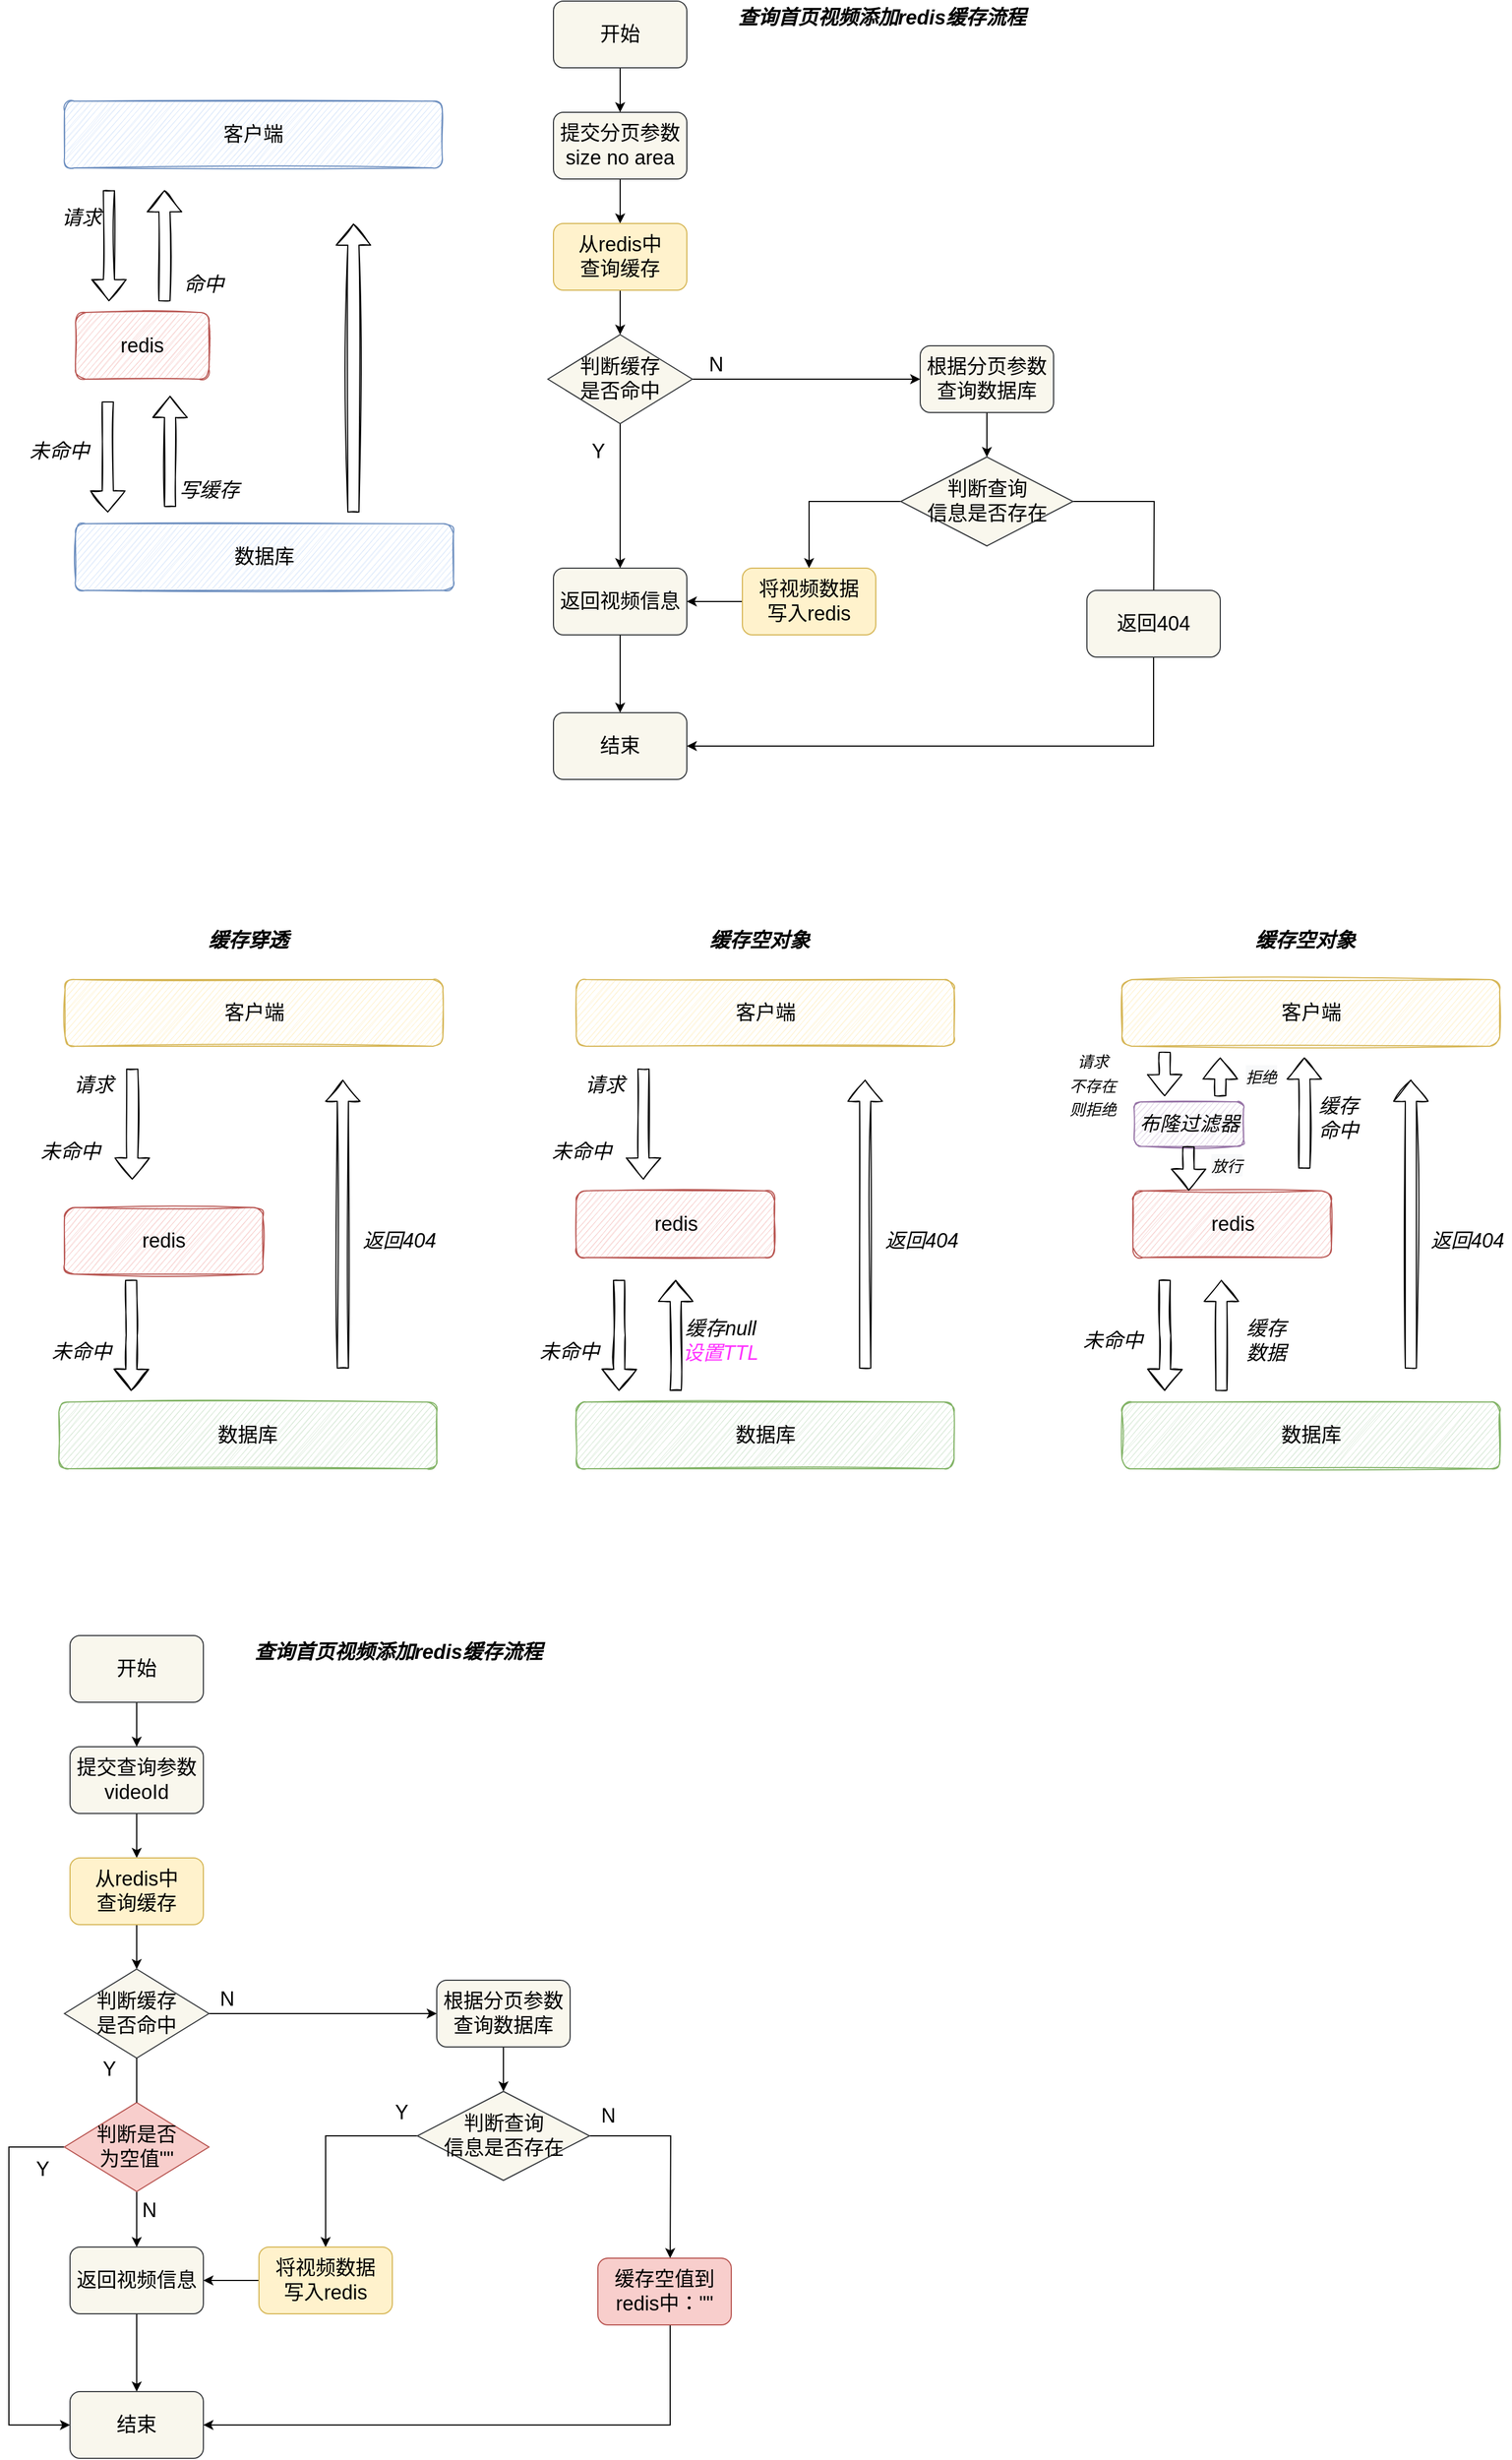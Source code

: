 <mxfile version="20.0.1" type="github">
  <diagram id="TUnOw4-OjzSRCAbL5mTf" name="Page-1">
    <mxGraphModel dx="1422" dy="839" grid="1" gridSize="10" guides="1" tooltips="1" connect="1" arrows="1" fold="1" page="1" pageScale="1" pageWidth="2339" pageHeight="3300" math="0" shadow="0">
      <root>
        <mxCell id="0" />
        <mxCell id="1" parent="0" />
        <mxCell id="n0v-IEttftfymTyLD5pH-8" value="" style="edgeStyle=orthogonalEdgeStyle;rounded=0;orthogonalLoop=1;jettySize=auto;html=1;fontSize=18;" parent="1" source="n0v-IEttftfymTyLD5pH-2" target="n0v-IEttftfymTyLD5pH-5" edge="1">
          <mxGeometry relative="1" as="geometry" />
        </mxCell>
        <mxCell id="n0v-IEttftfymTyLD5pH-2" value="提交分页参数&lt;br&gt;size no area" style="rounded=1;whiteSpace=wrap;html=1;fontSize=18;fillColor=#f9f7ed;strokeColor=#36393d;" parent="1" vertex="1">
          <mxGeometry x="540" y="260" width="120" height="60" as="geometry" />
        </mxCell>
        <mxCell id="n0v-IEttftfymTyLD5pH-4" value="" style="edgeStyle=orthogonalEdgeStyle;rounded=0;orthogonalLoop=1;jettySize=auto;html=1;fontSize=18;" parent="1" source="n0v-IEttftfymTyLD5pH-3" target="n0v-IEttftfymTyLD5pH-2" edge="1">
          <mxGeometry relative="1" as="geometry" />
        </mxCell>
        <mxCell id="n0v-IEttftfymTyLD5pH-3" value="开始" style="rounded=1;whiteSpace=wrap;html=1;fontSize=18;fillColor=#f9f7ed;strokeColor=#36393d;" parent="1" vertex="1">
          <mxGeometry x="540" y="160" width="120" height="60" as="geometry" />
        </mxCell>
        <mxCell id="n0v-IEttftfymTyLD5pH-9" value="" style="edgeStyle=orthogonalEdgeStyle;rounded=0;orthogonalLoop=1;jettySize=auto;html=1;fontSize=18;" parent="1" source="n0v-IEttftfymTyLD5pH-5" target="n0v-IEttftfymTyLD5pH-6" edge="1">
          <mxGeometry relative="1" as="geometry" />
        </mxCell>
        <mxCell id="n0v-IEttftfymTyLD5pH-5" value="从redis中&lt;br&gt;查询缓存" style="rounded=1;whiteSpace=wrap;html=1;fontSize=18;fillColor=#fff2cc;strokeColor=#d6b656;" parent="1" vertex="1">
          <mxGeometry x="540" y="360" width="120" height="60" as="geometry" />
        </mxCell>
        <mxCell id="n0v-IEttftfymTyLD5pH-11" value="" style="edgeStyle=orthogonalEdgeStyle;rounded=0;orthogonalLoop=1;jettySize=auto;html=1;fontSize=18;" parent="1" source="n0v-IEttftfymTyLD5pH-6" target="n0v-IEttftfymTyLD5pH-10" edge="1">
          <mxGeometry relative="1" as="geometry" />
        </mxCell>
        <mxCell id="n0v-IEttftfymTyLD5pH-12" value="Y" style="edgeLabel;html=1;align=center;verticalAlign=middle;resizable=0;points=[];fontSize=18;" parent="n0v-IEttftfymTyLD5pH-11" vertex="1" connectable="0">
          <mxGeometry x="-0.244" y="-1" relative="1" as="geometry">
            <mxPoint x="-19" y="-24" as="offset" />
          </mxGeometry>
        </mxCell>
        <mxCell id="n0v-IEttftfymTyLD5pH-14" value="" style="edgeStyle=orthogonalEdgeStyle;rounded=0;orthogonalLoop=1;jettySize=auto;html=1;fontSize=18;" parent="1" source="n0v-IEttftfymTyLD5pH-6" target="n0v-IEttftfymTyLD5pH-13" edge="1">
          <mxGeometry relative="1" as="geometry" />
        </mxCell>
        <mxCell id="n0v-IEttftfymTyLD5pH-6" value="判断缓存&lt;br&gt;是否命中" style="rhombus;whiteSpace=wrap;html=1;fontSize=18;fillColor=#f9f7ed;strokeColor=#36393d;" parent="1" vertex="1">
          <mxGeometry x="535" y="460" width="130" height="80" as="geometry" />
        </mxCell>
        <mxCell id="n0v-IEttftfymTyLD5pH-19" value="" style="edgeStyle=orthogonalEdgeStyle;rounded=0;orthogonalLoop=1;jettySize=auto;html=1;fontSize=18;" parent="1" source="n0v-IEttftfymTyLD5pH-10" target="n0v-IEttftfymTyLD5pH-18" edge="1">
          <mxGeometry relative="1" as="geometry" />
        </mxCell>
        <mxCell id="n0v-IEttftfymTyLD5pH-10" value="返回视频信息" style="rounded=1;whiteSpace=wrap;html=1;fontSize=18;fillColor=#f9f7ed;strokeColor=#36393d;" parent="1" vertex="1">
          <mxGeometry x="540" y="670" width="120" height="60" as="geometry" />
        </mxCell>
        <mxCell id="n0v-IEttftfymTyLD5pH-17" value="" style="edgeStyle=orthogonalEdgeStyle;rounded=0;orthogonalLoop=1;jettySize=auto;html=1;fontSize=18;" parent="1" source="n0v-IEttftfymTyLD5pH-13" target="n0v-IEttftfymTyLD5pH-16" edge="1">
          <mxGeometry relative="1" as="geometry" />
        </mxCell>
        <mxCell id="n0v-IEttftfymTyLD5pH-13" value="根据分页参数查询数据库" style="rounded=1;whiteSpace=wrap;html=1;fontSize=18;fillColor=#f9f7ed;strokeColor=#36393d;" parent="1" vertex="1">
          <mxGeometry x="870" y="470" width="120" height="60" as="geometry" />
        </mxCell>
        <mxCell id="n0v-IEttftfymTyLD5pH-15" value="N" style="edgeLabel;html=1;align=center;verticalAlign=middle;resizable=0;points=[];fontSize=18;" parent="1" vertex="1" connectable="0">
          <mxGeometry x="690" y="490" as="geometry">
            <mxPoint x="-4" y="-3" as="offset" />
          </mxGeometry>
        </mxCell>
        <mxCell id="n0v-IEttftfymTyLD5pH-20" style="edgeStyle=orthogonalEdgeStyle;rounded=0;orthogonalLoop=1;jettySize=auto;html=1;fontSize=18;" parent="1" source="n0v-IEttftfymTyLD5pH-16" edge="1">
          <mxGeometry relative="1" as="geometry">
            <mxPoint x="1080" y="720" as="targetPoint" />
          </mxGeometry>
        </mxCell>
        <mxCell id="n0v-IEttftfymTyLD5pH-24" style="edgeStyle=orthogonalEdgeStyle;rounded=0;orthogonalLoop=1;jettySize=auto;html=1;entryX=0.5;entryY=0;entryDx=0;entryDy=0;fontSize=18;" parent="1" source="n0v-IEttftfymTyLD5pH-16" target="n0v-IEttftfymTyLD5pH-23" edge="1">
          <mxGeometry relative="1" as="geometry" />
        </mxCell>
        <mxCell id="n0v-IEttftfymTyLD5pH-16" value="判断查询&lt;br&gt;信息是否存在" style="rhombus;whiteSpace=wrap;html=1;fontSize=18;fillColor=#f9f7ed;strokeColor=#36393d;" parent="1" vertex="1">
          <mxGeometry x="852.5" y="570" width="155" height="80" as="geometry" />
        </mxCell>
        <mxCell id="n0v-IEttftfymTyLD5pH-18" value="结束" style="rounded=1;whiteSpace=wrap;html=1;fontSize=18;fillColor=#f9f7ed;strokeColor=#36393d;" parent="1" vertex="1">
          <mxGeometry x="540" y="800" width="120" height="60" as="geometry" />
        </mxCell>
        <mxCell id="n0v-IEttftfymTyLD5pH-22" style="edgeStyle=orthogonalEdgeStyle;rounded=0;orthogonalLoop=1;jettySize=auto;html=1;entryX=1;entryY=0.5;entryDx=0;entryDy=0;fontSize=18;" parent="1" source="n0v-IEttftfymTyLD5pH-21" target="n0v-IEttftfymTyLD5pH-18" edge="1">
          <mxGeometry relative="1" as="geometry">
            <Array as="points">
              <mxPoint x="1080" y="830" />
            </Array>
          </mxGeometry>
        </mxCell>
        <mxCell id="n0v-IEttftfymTyLD5pH-21" value="返回404" style="rounded=1;whiteSpace=wrap;html=1;fontSize=18;fillColor=#f9f7ed;strokeColor=#36393d;" parent="1" vertex="1">
          <mxGeometry x="1020" y="690" width="120" height="60" as="geometry" />
        </mxCell>
        <mxCell id="n0v-IEttftfymTyLD5pH-25" value="" style="edgeStyle=orthogonalEdgeStyle;rounded=0;orthogonalLoop=1;jettySize=auto;html=1;fontSize=18;" parent="1" source="n0v-IEttftfymTyLD5pH-23" target="n0v-IEttftfymTyLD5pH-10" edge="1">
          <mxGeometry relative="1" as="geometry" />
        </mxCell>
        <mxCell id="n0v-IEttftfymTyLD5pH-23" value="将视频数据&lt;br&gt;写入redis" style="rounded=1;whiteSpace=wrap;html=1;fontSize=18;fillColor=#fff2cc;strokeColor=#d6b656;" parent="1" vertex="1">
          <mxGeometry x="710" y="670" width="120" height="60" as="geometry" />
        </mxCell>
        <mxCell id="n0v-IEttftfymTyLD5pH-26" value="&lt;b&gt;&lt;i&gt;查询首页视频添加redis缓存流程&lt;/i&gt;&lt;/b&gt;" style="text;html=1;align=center;verticalAlign=middle;resizable=0;points=[];autosize=1;strokeColor=none;fillColor=none;fontSize=18;" parent="1" vertex="1">
          <mxGeometry x="700" y="160" width="270" height="30" as="geometry" />
        </mxCell>
        <mxCell id="n0v-IEttftfymTyLD5pH-27" value="客户端" style="rounded=1;whiteSpace=wrap;html=1;fontSize=18;sketch=1;fillColor=#dae8fc;strokeColor=#6c8ebf;" parent="1" vertex="1">
          <mxGeometry x="100" y="250" width="340" height="60" as="geometry" />
        </mxCell>
        <mxCell id="n0v-IEttftfymTyLD5pH-29" value="数据库" style="rounded=1;whiteSpace=wrap;html=1;fontSize=18;sketch=1;fillColor=#dae8fc;strokeColor=#6c8ebf;" parent="1" vertex="1">
          <mxGeometry x="110" y="630" width="340" height="60" as="geometry" />
        </mxCell>
        <mxCell id="n0v-IEttftfymTyLD5pH-30" value="redis" style="rounded=1;whiteSpace=wrap;html=1;sketch=1;fontSize=18;fillColor=#f8cecc;strokeColor=#b85450;" parent="1" vertex="1">
          <mxGeometry x="110" y="440" width="120" height="60" as="geometry" />
        </mxCell>
        <mxCell id="n0v-IEttftfymTyLD5pH-31" value="" style="shape=flexArrow;endArrow=classic;html=1;rounded=0;fontSize=18;sketch=1;" parent="1" edge="1">
          <mxGeometry width="50" height="50" relative="1" as="geometry">
            <mxPoint x="140" y="330" as="sourcePoint" />
            <mxPoint x="140" y="430" as="targetPoint" />
          </mxGeometry>
        </mxCell>
        <mxCell id="n0v-IEttftfymTyLD5pH-32" value="" style="shape=flexArrow;endArrow=classic;html=1;rounded=0;fontSize=18;sketch=1;" parent="1" edge="1">
          <mxGeometry width="50" height="50" relative="1" as="geometry">
            <mxPoint x="190" y="430" as="sourcePoint" />
            <mxPoint x="190" y="330" as="targetPoint" />
          </mxGeometry>
        </mxCell>
        <mxCell id="n0v-IEttftfymTyLD5pH-33" value="" style="shape=flexArrow;endArrow=classic;html=1;rounded=0;fontSize=18;sketch=1;" parent="1" edge="1">
          <mxGeometry width="50" height="50" relative="1" as="geometry">
            <mxPoint x="139" y="520" as="sourcePoint" />
            <mxPoint x="139" y="620" as="targetPoint" />
          </mxGeometry>
        </mxCell>
        <mxCell id="n0v-IEttftfymTyLD5pH-34" value="" style="shape=flexArrow;endArrow=classic;html=1;rounded=0;fontSize=18;sketch=1;" parent="1" edge="1">
          <mxGeometry width="50" height="50" relative="1" as="geometry">
            <mxPoint x="360" y="620" as="sourcePoint" />
            <mxPoint x="360" y="360" as="targetPoint" />
          </mxGeometry>
        </mxCell>
        <mxCell id="n0v-IEttftfymTyLD5pH-35" value="&lt;i&gt;请求&lt;/i&gt;" style="text;html=1;align=center;verticalAlign=middle;resizable=0;points=[];autosize=1;strokeColor=none;fillColor=none;fontSize=18;sketch=0;" parent="1" vertex="1">
          <mxGeometry x="90" y="340" width="50" height="30" as="geometry" />
        </mxCell>
        <mxCell id="n0v-IEttftfymTyLD5pH-36" value="&lt;i&gt;命中&lt;/i&gt;" style="text;html=1;align=center;verticalAlign=middle;resizable=0;points=[];autosize=1;strokeColor=none;fillColor=none;fontSize=18;sketch=0;" parent="1" vertex="1">
          <mxGeometry x="200" y="400" width="50" height="30" as="geometry" />
        </mxCell>
        <mxCell id="n0v-IEttftfymTyLD5pH-37" value="&lt;i&gt;未命中&lt;/i&gt;" style="text;html=1;align=center;verticalAlign=middle;resizable=0;points=[];autosize=1;strokeColor=none;fillColor=none;fontSize=18;sketch=0;" parent="1" vertex="1">
          <mxGeometry x="59.5" y="550" width="70" height="30" as="geometry" />
        </mxCell>
        <mxCell id="n0v-IEttftfymTyLD5pH-38" value="" style="shape=flexArrow;endArrow=classic;html=1;rounded=0;fontSize=18;sketch=1;" parent="1" edge="1">
          <mxGeometry width="50" height="50" relative="1" as="geometry">
            <mxPoint x="195" y="615" as="sourcePoint" />
            <mxPoint x="195" y="515" as="targetPoint" />
          </mxGeometry>
        </mxCell>
        <mxCell id="n0v-IEttftfymTyLD5pH-39" value="&lt;i&gt;写缓存&lt;/i&gt;" style="text;html=1;align=center;verticalAlign=middle;resizable=0;points=[];autosize=1;strokeColor=none;fillColor=none;fontSize=18;sketch=0;" parent="1" vertex="1">
          <mxGeometry x="195" y="585" width="70" height="30" as="geometry" />
        </mxCell>
        <mxCell id="hhesN13eDC3Sof1Lqxhy-1" value="客户端" style="rounded=1;whiteSpace=wrap;html=1;fontSize=18;sketch=1;fillColor=#fff2cc;strokeColor=#d6b656;" parent="1" vertex="1">
          <mxGeometry x="100.5" y="1040" width="340" height="60" as="geometry" />
        </mxCell>
        <mxCell id="hhesN13eDC3Sof1Lqxhy-2" value="数据库" style="rounded=1;whiteSpace=wrap;html=1;fontSize=18;sketch=1;fillColor=#d5e8d4;strokeColor=#82b366;" parent="1" vertex="1">
          <mxGeometry x="95" y="1420" width="340" height="60" as="geometry" />
        </mxCell>
        <mxCell id="hhesN13eDC3Sof1Lqxhy-4" value="" style="shape=flexArrow;endArrow=classic;html=1;rounded=0;fontSize=18;sketch=1;" parent="1" edge="1">
          <mxGeometry width="50" height="50" relative="1" as="geometry">
            <mxPoint x="161" y="1120" as="sourcePoint" />
            <mxPoint x="161" y="1220" as="targetPoint" />
          </mxGeometry>
        </mxCell>
        <mxCell id="hhesN13eDC3Sof1Lqxhy-6" value="" style="shape=flexArrow;endArrow=classic;html=1;rounded=0;fontSize=18;sketch=1;" parent="1" edge="1">
          <mxGeometry width="50" height="50" relative="1" as="geometry">
            <mxPoint x="160" y="1310" as="sourcePoint" />
            <mxPoint x="160" y="1410" as="targetPoint" />
            <Array as="points">
              <mxPoint x="160.5" y="1360" />
            </Array>
          </mxGeometry>
        </mxCell>
        <mxCell id="hhesN13eDC3Sof1Lqxhy-7" value="" style="shape=flexArrow;endArrow=classic;html=1;rounded=0;fontSize=18;sketch=1;" parent="1" edge="1">
          <mxGeometry width="50" height="50" relative="1" as="geometry">
            <mxPoint x="350.5" y="1390" as="sourcePoint" />
            <mxPoint x="350.5" y="1130" as="targetPoint" />
          </mxGeometry>
        </mxCell>
        <mxCell id="hhesN13eDC3Sof1Lqxhy-8" value="&lt;i&gt;请求&lt;/i&gt;" style="text;html=1;align=center;verticalAlign=middle;resizable=0;points=[];autosize=1;strokeColor=none;fillColor=none;fontSize=18;sketch=0;" parent="1" vertex="1">
          <mxGeometry x="100.5" y="1120" width="50" height="30" as="geometry" />
        </mxCell>
        <mxCell id="hhesN13eDC3Sof1Lqxhy-10" value="&lt;i&gt;未命中&lt;/i&gt;" style="text;html=1;align=center;verticalAlign=middle;resizable=0;points=[];autosize=1;strokeColor=none;fillColor=none;fontSize=18;sketch=0;" parent="1" vertex="1">
          <mxGeometry x="80" y="1360" width="70" height="30" as="geometry" />
        </mxCell>
        <mxCell id="hhesN13eDC3Sof1Lqxhy-14" value="&lt;i&gt;未命中&lt;/i&gt;" style="text;html=1;align=center;verticalAlign=middle;resizable=0;points=[];autosize=1;strokeColor=none;fillColor=none;fontSize=18;sketch=0;" parent="1" vertex="1">
          <mxGeometry x="70" y="1180" width="70" height="30" as="geometry" />
        </mxCell>
        <mxCell id="hhesN13eDC3Sof1Lqxhy-16" value="&lt;i&gt;返回404&lt;/i&gt;" style="text;html=1;align=center;verticalAlign=middle;resizable=0;points=[];autosize=1;strokeColor=none;fillColor=none;fontSize=18;sketch=0;" parent="1" vertex="1">
          <mxGeometry x="360.5" y="1260" width="80" height="30" as="geometry" />
        </mxCell>
        <mxCell id="hhesN13eDC3Sof1Lqxhy-17" value="客户端" style="rounded=1;whiteSpace=wrap;html=1;fontSize=18;sketch=1;fillColor=#fff2cc;strokeColor=#d6b656;" parent="1" vertex="1">
          <mxGeometry x="560.5" y="1040" width="340" height="60" as="geometry" />
        </mxCell>
        <mxCell id="hhesN13eDC3Sof1Lqxhy-18" value="数据库" style="rounded=1;whiteSpace=wrap;html=1;fontSize=18;sketch=1;fillColor=#d5e8d4;strokeColor=#82b366;" parent="1" vertex="1">
          <mxGeometry x="560.5" y="1420" width="340" height="60" as="geometry" />
        </mxCell>
        <mxCell id="hhesN13eDC3Sof1Lqxhy-20" value="" style="shape=flexArrow;endArrow=classic;html=1;rounded=0;fontSize=18;sketch=1;" parent="1" edge="1">
          <mxGeometry width="50" height="50" relative="1" as="geometry">
            <mxPoint x="621" y="1120" as="sourcePoint" />
            <mxPoint x="621" y="1220" as="targetPoint" />
          </mxGeometry>
        </mxCell>
        <mxCell id="hhesN13eDC3Sof1Lqxhy-21" value="" style="shape=flexArrow;endArrow=classic;html=1;rounded=0;fontSize=18;sketch=1;" parent="1" edge="1">
          <mxGeometry width="50" height="50" relative="1" as="geometry">
            <mxPoint x="599" y="1310" as="sourcePoint" />
            <mxPoint x="599" y="1410" as="targetPoint" />
            <Array as="points">
              <mxPoint x="599.5" y="1360" />
            </Array>
          </mxGeometry>
        </mxCell>
        <mxCell id="hhesN13eDC3Sof1Lqxhy-22" value="" style="shape=flexArrow;endArrow=classic;html=1;rounded=0;fontSize=18;sketch=1;" parent="1" edge="1">
          <mxGeometry width="50" height="50" relative="1" as="geometry">
            <mxPoint x="820.5" y="1390" as="sourcePoint" />
            <mxPoint x="820.5" y="1130" as="targetPoint" />
          </mxGeometry>
        </mxCell>
        <mxCell id="hhesN13eDC3Sof1Lqxhy-23" value="&lt;i&gt;请求&lt;/i&gt;" style="text;html=1;align=center;verticalAlign=middle;resizable=0;points=[];autosize=1;strokeColor=none;fillColor=none;fontSize=18;sketch=0;" parent="1" vertex="1">
          <mxGeometry x="560.5" y="1120" width="50" height="30" as="geometry" />
        </mxCell>
        <mxCell id="hhesN13eDC3Sof1Lqxhy-24" value="&lt;i&gt;未命中&lt;/i&gt;" style="text;html=1;align=center;verticalAlign=middle;resizable=0;points=[];autosize=1;strokeColor=none;fillColor=none;fontSize=18;sketch=0;" parent="1" vertex="1">
          <mxGeometry x="519" y="1360" width="70" height="30" as="geometry" />
        </mxCell>
        <mxCell id="hhesN13eDC3Sof1Lqxhy-25" value="&lt;i&gt;未命中&lt;/i&gt;" style="text;html=1;align=center;verticalAlign=middle;resizable=0;points=[];autosize=1;strokeColor=none;fillColor=none;fontSize=18;sketch=0;" parent="1" vertex="1">
          <mxGeometry x="530" y="1180" width="70" height="30" as="geometry" />
        </mxCell>
        <mxCell id="hhesN13eDC3Sof1Lqxhy-26" value="&lt;i&gt;返回404&lt;/i&gt;" style="text;html=1;align=center;verticalAlign=middle;resizable=0;points=[];autosize=1;strokeColor=none;fillColor=none;fontSize=18;sketch=0;" parent="1" vertex="1">
          <mxGeometry x="830.5" y="1260" width="80" height="30" as="geometry" />
        </mxCell>
        <mxCell id="hhesN13eDC3Sof1Lqxhy-27" value="&lt;i&gt;&lt;b&gt;缓存穿透&lt;/b&gt;&lt;/i&gt;" style="text;html=1;align=center;verticalAlign=middle;resizable=0;points=[];autosize=1;strokeColor=none;fillColor=none;fontSize=18;sketch=0;" parent="1" vertex="1">
          <mxGeometry x="220" y="990" width="90" height="30" as="geometry" />
        </mxCell>
        <mxCell id="hhesN13eDC3Sof1Lqxhy-28" value="&lt;i&gt;&lt;b&gt;缓存空对象&lt;/b&gt;&lt;/i&gt;" style="text;html=1;align=center;verticalAlign=middle;resizable=0;points=[];autosize=1;strokeColor=none;fillColor=none;fontSize=18;sketch=0;" parent="1" vertex="1">
          <mxGeometry x="670" y="990" width="110" height="30" as="geometry" />
        </mxCell>
        <mxCell id="hhesN13eDC3Sof1Lqxhy-29" value="" style="shape=flexArrow;endArrow=classic;html=1;rounded=0;fontSize=18;sketch=1;" parent="1" edge="1">
          <mxGeometry width="50" height="50" relative="1" as="geometry">
            <mxPoint x="650" y="1410" as="sourcePoint" />
            <mxPoint x="650" y="1310" as="targetPoint" />
          </mxGeometry>
        </mxCell>
        <mxCell id="hhesN13eDC3Sof1Lqxhy-30" value="&lt;i&gt;缓存null&lt;br&gt;&lt;font color=&quot;#ff33ff&quot;&gt;设置TTL&lt;/font&gt;&lt;br&gt;&lt;/i&gt;" style="text;html=1;align=center;verticalAlign=middle;resizable=0;points=[];autosize=1;strokeColor=none;fillColor=none;fontSize=18;sketch=0;" parent="1" vertex="1">
          <mxGeometry x="650" y="1340" width="80" height="50" as="geometry" />
        </mxCell>
        <mxCell id="hhesN13eDC3Sof1Lqxhy-31" value="客户端" style="rounded=1;whiteSpace=wrap;html=1;fontSize=18;sketch=1;fillColor=#fff2cc;strokeColor=#d6b656;" parent="1" vertex="1">
          <mxGeometry x="1051.5" y="1040" width="340" height="60" as="geometry" />
        </mxCell>
        <mxCell id="hhesN13eDC3Sof1Lqxhy-32" value="数据库" style="rounded=1;whiteSpace=wrap;html=1;fontSize=18;sketch=1;fillColor=#d5e8d4;strokeColor=#82b366;" parent="1" vertex="1">
          <mxGeometry x="1051.5" y="1420" width="340" height="60" as="geometry" />
        </mxCell>
        <mxCell id="hhesN13eDC3Sof1Lqxhy-33" value="redis" style="rounded=1;whiteSpace=wrap;html=1;sketch=1;fontSize=18;fillColor=#f8cecc;strokeColor=#b85450;" parent="1" vertex="1">
          <mxGeometry x="1061.5" y="1230" width="178.5" height="60" as="geometry" />
        </mxCell>
        <mxCell id="hhesN13eDC3Sof1Lqxhy-34" value="" style="shape=flexArrow;endArrow=classic;html=1;rounded=0;fontSize=18;sketch=1;" parent="1" edge="1">
          <mxGeometry width="50" height="50" relative="1" as="geometry">
            <mxPoint x="1090" y="1105" as="sourcePoint" />
            <mxPoint x="1090" y="1145" as="targetPoint" />
          </mxGeometry>
        </mxCell>
        <mxCell id="hhesN13eDC3Sof1Lqxhy-35" value="" style="shape=flexArrow;endArrow=classic;html=1;rounded=0;fontSize=18;sketch=1;" parent="1" edge="1">
          <mxGeometry width="50" height="50" relative="1" as="geometry">
            <mxPoint x="1090" y="1310" as="sourcePoint" />
            <mxPoint x="1090" y="1410" as="targetPoint" />
            <Array as="points">
              <mxPoint x="1090.5" y="1360" />
            </Array>
          </mxGeometry>
        </mxCell>
        <mxCell id="hhesN13eDC3Sof1Lqxhy-36" value="" style="shape=flexArrow;endArrow=classic;html=1;rounded=0;fontSize=18;sketch=1;" parent="1" edge="1">
          <mxGeometry width="50" height="50" relative="1" as="geometry">
            <mxPoint x="1311.5" y="1390" as="sourcePoint" />
            <mxPoint x="1311.5" y="1130" as="targetPoint" />
          </mxGeometry>
        </mxCell>
        <mxCell id="hhesN13eDC3Sof1Lqxhy-37" value="&lt;i&gt;&lt;font style=&quot;font-size: 14px;&quot;&gt;请求&lt;br&gt;不存在&lt;br&gt;则拒绝&lt;/font&gt;&lt;br&gt;&lt;/i&gt;" style="text;html=1;align=center;verticalAlign=middle;resizable=0;points=[];autosize=1;strokeColor=none;fillColor=none;fontSize=18;sketch=0;" parent="1" vertex="1">
          <mxGeometry x="995" y="1100" width="60" height="70" as="geometry" />
        </mxCell>
        <mxCell id="hhesN13eDC3Sof1Lqxhy-38" value="&lt;i&gt;未命中&lt;/i&gt;" style="text;html=1;align=center;verticalAlign=middle;resizable=0;points=[];autosize=1;strokeColor=none;fillColor=none;fontSize=18;sketch=0;" parent="1" vertex="1">
          <mxGeometry x="1007.5" y="1350" width="70" height="30" as="geometry" />
        </mxCell>
        <mxCell id="hhesN13eDC3Sof1Lqxhy-40" value="&lt;i&gt;返回404&lt;/i&gt;" style="text;html=1;align=center;verticalAlign=middle;resizable=0;points=[];autosize=1;strokeColor=none;fillColor=none;fontSize=18;sketch=0;" parent="1" vertex="1">
          <mxGeometry x="1321.5" y="1260" width="80" height="30" as="geometry" />
        </mxCell>
        <mxCell id="hhesN13eDC3Sof1Lqxhy-41" value="&lt;i&gt;&lt;b&gt;缓存空对象&lt;/b&gt;&lt;/i&gt;" style="text;html=1;align=center;verticalAlign=middle;resizable=0;points=[];autosize=1;strokeColor=none;fillColor=none;fontSize=18;sketch=0;" parent="1" vertex="1">
          <mxGeometry x="1161" y="990" width="110" height="30" as="geometry" />
        </mxCell>
        <mxCell id="hhesN13eDC3Sof1Lqxhy-42" value="" style="shape=flexArrow;endArrow=classic;html=1;rounded=0;fontSize=18;sketch=1;" parent="1" edge="1">
          <mxGeometry width="50" height="50" relative="1" as="geometry">
            <mxPoint x="1141" y="1410" as="sourcePoint" />
            <mxPoint x="1141" y="1310" as="targetPoint" />
          </mxGeometry>
        </mxCell>
        <mxCell id="hhesN13eDC3Sof1Lqxhy-43" value="&lt;i&gt;缓存&lt;br&gt;数据&lt;br&gt;&lt;/i&gt;" style="text;html=1;align=center;verticalAlign=middle;resizable=0;points=[];autosize=1;strokeColor=none;fillColor=none;fontSize=18;sketch=0;" parent="1" vertex="1">
          <mxGeometry x="1156" y="1340" width="50" height="50" as="geometry" />
        </mxCell>
        <mxCell id="hhesN13eDC3Sof1Lqxhy-44" value="&lt;i&gt;布隆过滤器&lt;/i&gt;" style="rounded=1;whiteSpace=wrap;html=1;sketch=1;fontSize=18;fillColor=#e1d5e7;strokeColor=#9673a6;" parent="1" vertex="1">
          <mxGeometry x="1062.5" y="1150" width="98.5" height="40" as="geometry" />
        </mxCell>
        <mxCell id="hhesN13eDC3Sof1Lqxhy-45" value="" style="shape=flexArrow;endArrow=classic;html=1;rounded=0;fontSize=18;sketch=1;" parent="1" edge="1">
          <mxGeometry width="50" height="50" relative="1" as="geometry">
            <mxPoint x="1140" y="1145" as="sourcePoint" />
            <mxPoint x="1140" y="1110" as="targetPoint" />
          </mxGeometry>
        </mxCell>
        <mxCell id="hhesN13eDC3Sof1Lqxhy-46" value="&lt;i style=&quot;color: rgb(0, 0, 0); font-family: Helvetica; font-size: 18px; font-variant-ligatures: normal; font-variant-caps: normal; font-weight: 400; letter-spacing: normal; orphans: 2; text-align: center; text-indent: 0px; text-transform: none; widows: 2; word-spacing: 0px; -webkit-text-stroke-width: 0px; background-color: rgb(248, 249, 250); text-decoration-thickness: initial; text-decoration-style: initial; text-decoration-color: initial;&quot;&gt;&lt;font style=&quot;font-size: 14px;&quot;&gt;拒绝&lt;/font&gt;&lt;/i&gt;" style="text;whiteSpace=wrap;html=1;fontSize=14;fontColor=#FF33FF;" parent="1" vertex="1">
          <mxGeometry x="1161" y="1110" width="40" height="30" as="geometry" />
        </mxCell>
        <mxCell id="hhesN13eDC3Sof1Lqxhy-47" value="" style="shape=flexArrow;endArrow=classic;html=1;rounded=0;fontSize=18;sketch=1;" parent="1" edge="1">
          <mxGeometry width="50" height="50" relative="1" as="geometry">
            <mxPoint x="1111.51" y="1190" as="sourcePoint" />
            <mxPoint x="1111.51" y="1230" as="targetPoint" />
          </mxGeometry>
        </mxCell>
        <mxCell id="hhesN13eDC3Sof1Lqxhy-48" value="&lt;i style=&quot;color: rgb(0, 0, 0); font-family: Helvetica; font-size: 18px; font-variant-ligatures: normal; font-variant-caps: normal; font-weight: 400; letter-spacing: normal; orphans: 2; text-align: center; text-indent: 0px; text-transform: none; widows: 2; word-spacing: 0px; -webkit-text-stroke-width: 0px; background-color: rgb(248, 249, 250); text-decoration-thickness: initial; text-decoration-style: initial; text-decoration-color: initial;&quot;&gt;&lt;font style=&quot;font-size: 14px;&quot;&gt;放行&lt;/font&gt;&lt;/i&gt;" style="text;whiteSpace=wrap;html=1;fontSize=14;fontColor=#FF33FF;" parent="1" vertex="1">
          <mxGeometry x="1130" y="1190" width="40" height="30" as="geometry" />
        </mxCell>
        <mxCell id="hhesN13eDC3Sof1Lqxhy-49" value="" style="shape=flexArrow;endArrow=classic;html=1;rounded=0;fontSize=18;sketch=1;" parent="1" edge="1">
          <mxGeometry width="50" height="50" relative="1" as="geometry">
            <mxPoint x="1215.66" y="1210.0" as="sourcePoint" />
            <mxPoint x="1215.66" y="1110.0" as="targetPoint" />
          </mxGeometry>
        </mxCell>
        <mxCell id="hhesN13eDC3Sof1Lqxhy-50" value="&lt;i&gt;缓存&lt;br&gt;命中&lt;br&gt;&lt;/i&gt;" style="text;html=1;align=center;verticalAlign=middle;resizable=0;points=[];autosize=1;strokeColor=none;fillColor=none;fontSize=18;sketch=0;" parent="1" vertex="1">
          <mxGeometry x="1221" y="1140" width="50" height="50" as="geometry" />
        </mxCell>
        <mxCell id="hhesN13eDC3Sof1Lqxhy-51" value="redis" style="rounded=1;whiteSpace=wrap;html=1;sketch=1;fontSize=18;fillColor=#f8cecc;strokeColor=#b85450;" parent="1" vertex="1">
          <mxGeometry x="560.5" y="1230" width="178.5" height="60" as="geometry" />
        </mxCell>
        <mxCell id="hhesN13eDC3Sof1Lqxhy-52" value="redis" style="rounded=1;whiteSpace=wrap;html=1;sketch=1;fontSize=18;fillColor=#f8cecc;strokeColor=#b85450;" parent="1" vertex="1">
          <mxGeometry x="100" y="1245" width="178.5" height="60" as="geometry" />
        </mxCell>
        <mxCell id="btGslaUBgtgxiYlLMeVT-1" value="" style="edgeStyle=orthogonalEdgeStyle;rounded=0;orthogonalLoop=1;jettySize=auto;html=1;fontSize=18;" edge="1" parent="1" source="btGslaUBgtgxiYlLMeVT-2" target="btGslaUBgtgxiYlLMeVT-6">
          <mxGeometry relative="1" as="geometry" />
        </mxCell>
        <mxCell id="btGslaUBgtgxiYlLMeVT-2" value="提交查询参数&lt;br&gt;videoId" style="rounded=1;whiteSpace=wrap;html=1;fontSize=18;fillColor=#f9f7ed;strokeColor=#36393d;" vertex="1" parent="1">
          <mxGeometry x="105" y="1730" width="120" height="60" as="geometry" />
        </mxCell>
        <mxCell id="btGslaUBgtgxiYlLMeVT-3" value="" style="edgeStyle=orthogonalEdgeStyle;rounded=0;orthogonalLoop=1;jettySize=auto;html=1;fontSize=18;" edge="1" parent="1" source="btGslaUBgtgxiYlLMeVT-4" target="btGslaUBgtgxiYlLMeVT-2">
          <mxGeometry relative="1" as="geometry" />
        </mxCell>
        <mxCell id="btGslaUBgtgxiYlLMeVT-4" value="开始" style="rounded=1;whiteSpace=wrap;html=1;fontSize=18;fillColor=#f9f7ed;strokeColor=#36393d;" vertex="1" parent="1">
          <mxGeometry x="105" y="1630" width="120" height="60" as="geometry" />
        </mxCell>
        <mxCell id="btGslaUBgtgxiYlLMeVT-5" value="" style="edgeStyle=orthogonalEdgeStyle;rounded=0;orthogonalLoop=1;jettySize=auto;html=1;fontSize=18;" edge="1" parent="1" source="btGslaUBgtgxiYlLMeVT-6" target="btGslaUBgtgxiYlLMeVT-10">
          <mxGeometry relative="1" as="geometry" />
        </mxCell>
        <mxCell id="btGslaUBgtgxiYlLMeVT-6" value="从redis中&lt;br&gt;查询缓存" style="rounded=1;whiteSpace=wrap;html=1;fontSize=18;fillColor=#fff2cc;strokeColor=#d6b656;" vertex="1" parent="1">
          <mxGeometry x="105" y="1830" width="120" height="60" as="geometry" />
        </mxCell>
        <mxCell id="btGslaUBgtgxiYlLMeVT-7" value="" style="edgeStyle=orthogonalEdgeStyle;rounded=0;orthogonalLoop=1;jettySize=auto;html=1;fontSize=18;startArrow=none;" edge="1" parent="1" source="btGslaUBgtgxiYlLMeVT-25" target="btGslaUBgtgxiYlLMeVT-12">
          <mxGeometry relative="1" as="geometry" />
        </mxCell>
        <mxCell id="btGslaUBgtgxiYlLMeVT-9" value="" style="edgeStyle=orthogonalEdgeStyle;rounded=0;orthogonalLoop=1;jettySize=auto;html=1;fontSize=18;" edge="1" parent="1" source="btGslaUBgtgxiYlLMeVT-10" target="btGslaUBgtgxiYlLMeVT-14">
          <mxGeometry relative="1" as="geometry" />
        </mxCell>
        <mxCell id="btGslaUBgtgxiYlLMeVT-10" value="判断缓存&lt;br&gt;是否命中" style="rhombus;whiteSpace=wrap;html=1;fontSize=18;fillColor=#f9f7ed;strokeColor=#36393d;" vertex="1" parent="1">
          <mxGeometry x="100" y="1930" width="130" height="80" as="geometry" />
        </mxCell>
        <mxCell id="btGslaUBgtgxiYlLMeVT-11" value="" style="edgeStyle=orthogonalEdgeStyle;rounded=0;orthogonalLoop=1;jettySize=auto;html=1;fontSize=18;" edge="1" parent="1" source="btGslaUBgtgxiYlLMeVT-12" target="btGslaUBgtgxiYlLMeVT-19">
          <mxGeometry relative="1" as="geometry" />
        </mxCell>
        <mxCell id="btGslaUBgtgxiYlLMeVT-12" value="返回视频信息" style="rounded=1;whiteSpace=wrap;html=1;fontSize=18;fillColor=#f9f7ed;strokeColor=#36393d;" vertex="1" parent="1">
          <mxGeometry x="105" y="2180" width="120" height="60" as="geometry" />
        </mxCell>
        <mxCell id="btGslaUBgtgxiYlLMeVT-13" value="" style="edgeStyle=orthogonalEdgeStyle;rounded=0;orthogonalLoop=1;jettySize=auto;html=1;fontSize=18;" edge="1" parent="1" source="btGslaUBgtgxiYlLMeVT-14" target="btGslaUBgtgxiYlLMeVT-18">
          <mxGeometry relative="1" as="geometry" />
        </mxCell>
        <mxCell id="btGslaUBgtgxiYlLMeVT-14" value="根据分页参数查询数据库" style="rounded=1;whiteSpace=wrap;html=1;fontSize=18;fillColor=#f9f7ed;strokeColor=#36393d;" vertex="1" parent="1">
          <mxGeometry x="435" y="1940" width="120" height="60" as="geometry" />
        </mxCell>
        <mxCell id="btGslaUBgtgxiYlLMeVT-15" value="N" style="edgeLabel;html=1;align=center;verticalAlign=middle;resizable=0;points=[];fontSize=18;" vertex="1" connectable="0" parent="1">
          <mxGeometry x="250" y="1960" as="geometry">
            <mxPoint x="-4" y="-3" as="offset" />
          </mxGeometry>
        </mxCell>
        <mxCell id="btGslaUBgtgxiYlLMeVT-16" style="edgeStyle=orthogonalEdgeStyle;rounded=0;orthogonalLoop=1;jettySize=auto;html=1;fontSize=18;" edge="1" parent="1" source="btGslaUBgtgxiYlLMeVT-18">
          <mxGeometry relative="1" as="geometry">
            <mxPoint x="645" y="2190" as="targetPoint" />
          </mxGeometry>
        </mxCell>
        <mxCell id="btGslaUBgtgxiYlLMeVT-17" style="edgeStyle=orthogonalEdgeStyle;rounded=0;orthogonalLoop=1;jettySize=auto;html=1;entryX=0.5;entryY=0;entryDx=0;entryDy=0;fontSize=18;" edge="1" parent="1" source="btGslaUBgtgxiYlLMeVT-18" target="btGslaUBgtgxiYlLMeVT-23">
          <mxGeometry relative="1" as="geometry" />
        </mxCell>
        <mxCell id="btGslaUBgtgxiYlLMeVT-18" value="判断查询&lt;br&gt;信息是否存在" style="rhombus;whiteSpace=wrap;html=1;fontSize=18;fillColor=#f9f7ed;strokeColor=#36393d;" vertex="1" parent="1">
          <mxGeometry x="417.5" y="2040" width="155" height="80" as="geometry" />
        </mxCell>
        <mxCell id="btGslaUBgtgxiYlLMeVT-19" value="结束" style="rounded=1;whiteSpace=wrap;html=1;fontSize=18;fillColor=#f9f7ed;strokeColor=#36393d;" vertex="1" parent="1">
          <mxGeometry x="105" y="2310" width="120" height="60" as="geometry" />
        </mxCell>
        <mxCell id="btGslaUBgtgxiYlLMeVT-20" style="edgeStyle=orthogonalEdgeStyle;rounded=0;orthogonalLoop=1;jettySize=auto;html=1;entryX=1;entryY=0.5;entryDx=0;entryDy=0;fontSize=18;" edge="1" parent="1" source="btGslaUBgtgxiYlLMeVT-21" target="btGslaUBgtgxiYlLMeVT-19">
          <mxGeometry relative="1" as="geometry">
            <Array as="points">
              <mxPoint x="645" y="2340" />
            </Array>
          </mxGeometry>
        </mxCell>
        <mxCell id="btGslaUBgtgxiYlLMeVT-21" value="缓存空值到redis中：&quot;&quot;" style="rounded=1;whiteSpace=wrap;html=1;fontSize=18;fillColor=#f8cecc;strokeColor=#b85450;" vertex="1" parent="1">
          <mxGeometry x="580" y="2190" width="120" height="60" as="geometry" />
        </mxCell>
        <mxCell id="btGslaUBgtgxiYlLMeVT-22" value="" style="edgeStyle=orthogonalEdgeStyle;rounded=0;orthogonalLoop=1;jettySize=auto;html=1;fontSize=18;" edge="1" parent="1" source="btGslaUBgtgxiYlLMeVT-23" target="btGslaUBgtgxiYlLMeVT-12">
          <mxGeometry relative="1" as="geometry" />
        </mxCell>
        <mxCell id="btGslaUBgtgxiYlLMeVT-23" value="将视频数据&lt;br&gt;写入redis" style="rounded=1;whiteSpace=wrap;html=1;fontSize=18;fillColor=#fff2cc;strokeColor=#d6b656;" vertex="1" parent="1">
          <mxGeometry x="275" y="2180" width="120" height="60" as="geometry" />
        </mxCell>
        <mxCell id="btGslaUBgtgxiYlLMeVT-24" value="&lt;b&gt;&lt;i&gt;查询首页视频添加redis缓存流程&lt;/i&gt;&lt;/b&gt;" style="text;html=1;align=center;verticalAlign=middle;resizable=0;points=[];autosize=1;strokeColor=none;fillColor=none;fontSize=18;" vertex="1" parent="1">
          <mxGeometry x="265" y="1630" width="270" height="30" as="geometry" />
        </mxCell>
        <mxCell id="btGslaUBgtgxiYlLMeVT-28" style="edgeStyle=orthogonalEdgeStyle;rounded=0;orthogonalLoop=1;jettySize=auto;html=1;entryX=0;entryY=0.5;entryDx=0;entryDy=0;" edge="1" parent="1" source="btGslaUBgtgxiYlLMeVT-25" target="btGslaUBgtgxiYlLMeVT-19">
          <mxGeometry relative="1" as="geometry">
            <Array as="points">
              <mxPoint x="50" y="2090" />
              <mxPoint x="50" y="2340" />
            </Array>
          </mxGeometry>
        </mxCell>
        <mxCell id="btGslaUBgtgxiYlLMeVT-25" value="判断是否&lt;br&gt;为空值&quot;&quot;" style="rhombus;whiteSpace=wrap;html=1;fontSize=18;fillColor=#f8cecc;strokeColor=#b85450;" vertex="1" parent="1">
          <mxGeometry x="100" y="2050" width="130" height="80" as="geometry" />
        </mxCell>
        <mxCell id="btGslaUBgtgxiYlLMeVT-26" value="" style="edgeStyle=orthogonalEdgeStyle;rounded=0;orthogonalLoop=1;jettySize=auto;html=1;fontSize=18;endArrow=none;" edge="1" parent="1" source="btGslaUBgtgxiYlLMeVT-10" target="btGslaUBgtgxiYlLMeVT-25">
          <mxGeometry relative="1" as="geometry">
            <mxPoint x="165" y="2010" as="sourcePoint" />
            <mxPoint x="165" y="2140" as="targetPoint" />
          </mxGeometry>
        </mxCell>
        <mxCell id="btGslaUBgtgxiYlLMeVT-27" value="Y" style="edgeLabel;html=1;align=center;verticalAlign=middle;resizable=0;points=[];fontSize=18;" vertex="1" connectable="0" parent="btGslaUBgtgxiYlLMeVT-26">
          <mxGeometry x="-0.244" y="-1" relative="1" as="geometry">
            <mxPoint x="-24" y="-5" as="offset" />
          </mxGeometry>
        </mxCell>
        <mxCell id="btGslaUBgtgxiYlLMeVT-29" value="Y" style="edgeLabel;html=1;align=center;verticalAlign=middle;resizable=0;points=[];fontSize=18;" vertex="1" connectable="0" parent="1">
          <mxGeometry x="80" y="2110" as="geometry" />
        </mxCell>
        <mxCell id="btGslaUBgtgxiYlLMeVT-30" value="N" style="edgeLabel;html=1;align=center;verticalAlign=middle;resizable=0;points=[];fontSize=18;" vertex="1" connectable="0" parent="1">
          <mxGeometry x="180" y="2150" as="geometry">
            <mxPoint x="-4" y="-3" as="offset" />
          </mxGeometry>
        </mxCell>
        <mxCell id="btGslaUBgtgxiYlLMeVT-31" value="N" style="edgeLabel;html=1;align=center;verticalAlign=middle;resizable=0;points=[];fontSize=18;" vertex="1" connectable="0" parent="1">
          <mxGeometry x="270" y="1970" as="geometry">
            <mxPoint x="319" y="92" as="offset" />
          </mxGeometry>
        </mxCell>
        <mxCell id="btGslaUBgtgxiYlLMeVT-32" value="Y" style="edgeLabel;html=1;align=center;verticalAlign=middle;resizable=0;points=[];fontSize=18;" vertex="1" connectable="0" parent="1">
          <mxGeometry x="150.5" y="2020" as="geometry">
            <mxPoint x="252" y="39" as="offset" />
          </mxGeometry>
        </mxCell>
      </root>
    </mxGraphModel>
  </diagram>
</mxfile>
